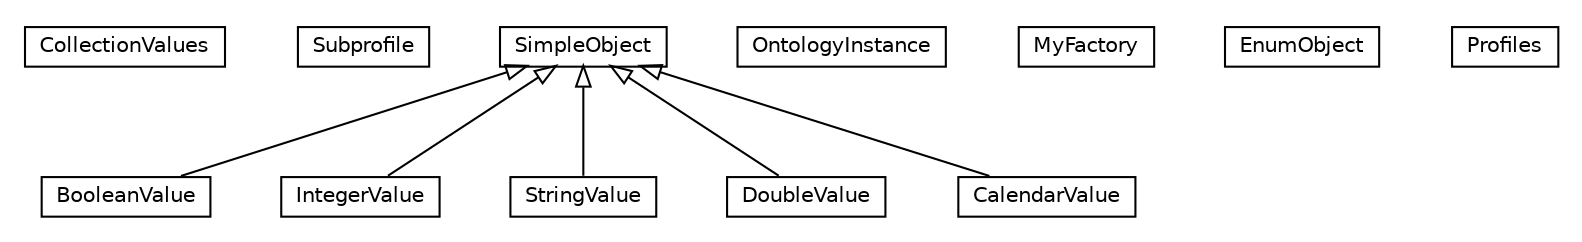 #!/usr/local/bin/dot
#
# Class diagram 
# Generated by UMLGraph version R5_6-24-gf6e263 (http://www.umlgraph.org/)
#

digraph G {
	edge [fontname="Helvetica",fontsize=10,labelfontname="Helvetica",labelfontsize=10];
	node [fontname="Helvetica",fontsize=10,shape=plaintext];
	nodesep=0.25;
	ranksep=0.5;
	// org.universAAL.tools.ucc.model.jaxb.CollectionValues
	c1448259 [label=<<table title="org.universAAL.tools.ucc.model.jaxb.CollectionValues" border="0" cellborder="1" cellspacing="0" cellpadding="2" port="p" href="./CollectionValues.html">
		<tr><td><table border="0" cellspacing="0" cellpadding="1">
<tr><td align="center" balign="center"> CollectionValues </td></tr>
		</table></td></tr>
		</table>>, URL="./CollectionValues.html", fontname="Helvetica", fontcolor="black", fontsize=10.0];
	// org.universAAL.tools.ucc.model.jaxb.Subprofile
	c1448260 [label=<<table title="org.universAAL.tools.ucc.model.jaxb.Subprofile" border="0" cellborder="1" cellspacing="0" cellpadding="2" port="p" href="./Subprofile.html">
		<tr><td><table border="0" cellspacing="0" cellpadding="1">
<tr><td align="center" balign="center"> Subprofile </td></tr>
		</table></td></tr>
		</table>>, URL="./Subprofile.html", fontname="Helvetica", fontcolor="black", fontsize=10.0];
	// org.universAAL.tools.ucc.model.jaxb.SimpleObject
	c1448261 [label=<<table title="org.universAAL.tools.ucc.model.jaxb.SimpleObject" border="0" cellborder="1" cellspacing="0" cellpadding="2" port="p" href="./SimpleObject.html">
		<tr><td><table border="0" cellspacing="0" cellpadding="1">
<tr><td align="center" balign="center"> SimpleObject </td></tr>
		</table></td></tr>
		</table>>, URL="./SimpleObject.html", fontname="Helvetica", fontcolor="black", fontsize=10.0];
	// org.universAAL.tools.ucc.model.jaxb.BooleanValue
	c1448262 [label=<<table title="org.universAAL.tools.ucc.model.jaxb.BooleanValue" border="0" cellborder="1" cellspacing="0" cellpadding="2" port="p" href="./BooleanValue.html">
		<tr><td><table border="0" cellspacing="0" cellpadding="1">
<tr><td align="center" balign="center"> BooleanValue </td></tr>
		</table></td></tr>
		</table>>, URL="./BooleanValue.html", fontname="Helvetica", fontcolor="black", fontsize=10.0];
	// org.universAAL.tools.ucc.model.jaxb.IntegerValue
	c1448263 [label=<<table title="org.universAAL.tools.ucc.model.jaxb.IntegerValue" border="0" cellborder="1" cellspacing="0" cellpadding="2" port="p" href="./IntegerValue.html">
		<tr><td><table border="0" cellspacing="0" cellpadding="1">
<tr><td align="center" balign="center"> IntegerValue </td></tr>
		</table></td></tr>
		</table>>, URL="./IntegerValue.html", fontname="Helvetica", fontcolor="black", fontsize=10.0];
	// org.universAAL.tools.ucc.model.jaxb.StringValue
	c1448264 [label=<<table title="org.universAAL.tools.ucc.model.jaxb.StringValue" border="0" cellborder="1" cellspacing="0" cellpadding="2" port="p" href="./StringValue.html">
		<tr><td><table border="0" cellspacing="0" cellpadding="1">
<tr><td align="center" balign="center"> StringValue </td></tr>
		</table></td></tr>
		</table>>, URL="./StringValue.html", fontname="Helvetica", fontcolor="black", fontsize=10.0];
	// org.universAAL.tools.ucc.model.jaxb.OntologyInstance
	c1448265 [label=<<table title="org.universAAL.tools.ucc.model.jaxb.OntologyInstance" border="0" cellborder="1" cellspacing="0" cellpadding="2" port="p" href="./OntologyInstance.html">
		<tr><td><table border="0" cellspacing="0" cellpadding="1">
<tr><td align="center" balign="center"> OntologyInstance </td></tr>
		</table></td></tr>
		</table>>, URL="./OntologyInstance.html", fontname="Helvetica", fontcolor="black", fontsize=10.0];
	// org.universAAL.tools.ucc.model.jaxb.MyFactory
	c1448266 [label=<<table title="org.universAAL.tools.ucc.model.jaxb.MyFactory" border="0" cellborder="1" cellspacing="0" cellpadding="2" port="p" href="./MyFactory.html">
		<tr><td><table border="0" cellspacing="0" cellpadding="1">
<tr><td align="center" balign="center"> MyFactory </td></tr>
		</table></td></tr>
		</table>>, URL="./MyFactory.html", fontname="Helvetica", fontcolor="black", fontsize=10.0];
	// org.universAAL.tools.ucc.model.jaxb.EnumObject
	c1448267 [label=<<table title="org.universAAL.tools.ucc.model.jaxb.EnumObject" border="0" cellborder="1" cellspacing="0" cellpadding="2" port="p" href="./EnumObject.html">
		<tr><td><table border="0" cellspacing="0" cellpadding="1">
<tr><td align="center" balign="center"> EnumObject </td></tr>
		</table></td></tr>
		</table>>, URL="./EnumObject.html", fontname="Helvetica", fontcolor="black", fontsize=10.0];
	// org.universAAL.tools.ucc.model.jaxb.DoubleValue
	c1448268 [label=<<table title="org.universAAL.tools.ucc.model.jaxb.DoubleValue" border="0" cellborder="1" cellspacing="0" cellpadding="2" port="p" href="./DoubleValue.html">
		<tr><td><table border="0" cellspacing="0" cellpadding="1">
<tr><td align="center" balign="center"> DoubleValue </td></tr>
		</table></td></tr>
		</table>>, URL="./DoubleValue.html", fontname="Helvetica", fontcolor="black", fontsize=10.0];
	// org.universAAL.tools.ucc.model.jaxb.Profiles
	c1448269 [label=<<table title="org.universAAL.tools.ucc.model.jaxb.Profiles" border="0" cellborder="1" cellspacing="0" cellpadding="2" port="p" href="./Profiles.html">
		<tr><td><table border="0" cellspacing="0" cellpadding="1">
<tr><td align="center" balign="center"> Profiles </td></tr>
		</table></td></tr>
		</table>>, URL="./Profiles.html", fontname="Helvetica", fontcolor="black", fontsize=10.0];
	// org.universAAL.tools.ucc.model.jaxb.CalendarValue
	c1448270 [label=<<table title="org.universAAL.tools.ucc.model.jaxb.CalendarValue" border="0" cellborder="1" cellspacing="0" cellpadding="2" port="p" href="./CalendarValue.html">
		<tr><td><table border="0" cellspacing="0" cellpadding="1">
<tr><td align="center" balign="center"> CalendarValue </td></tr>
		</table></td></tr>
		</table>>, URL="./CalendarValue.html", fontname="Helvetica", fontcolor="black", fontsize=10.0];
	//org.universAAL.tools.ucc.model.jaxb.BooleanValue extends org.universAAL.tools.ucc.model.jaxb.SimpleObject
	c1448261:p -> c1448262:p [dir=back,arrowtail=empty];
	//org.universAAL.tools.ucc.model.jaxb.IntegerValue extends org.universAAL.tools.ucc.model.jaxb.SimpleObject
	c1448261:p -> c1448263:p [dir=back,arrowtail=empty];
	//org.universAAL.tools.ucc.model.jaxb.StringValue extends org.universAAL.tools.ucc.model.jaxb.SimpleObject
	c1448261:p -> c1448264:p [dir=back,arrowtail=empty];
	//org.universAAL.tools.ucc.model.jaxb.DoubleValue extends org.universAAL.tools.ucc.model.jaxb.SimpleObject
	c1448261:p -> c1448268:p [dir=back,arrowtail=empty];
	//org.universAAL.tools.ucc.model.jaxb.CalendarValue extends org.universAAL.tools.ucc.model.jaxb.SimpleObject
	c1448261:p -> c1448270:p [dir=back,arrowtail=empty];
}

